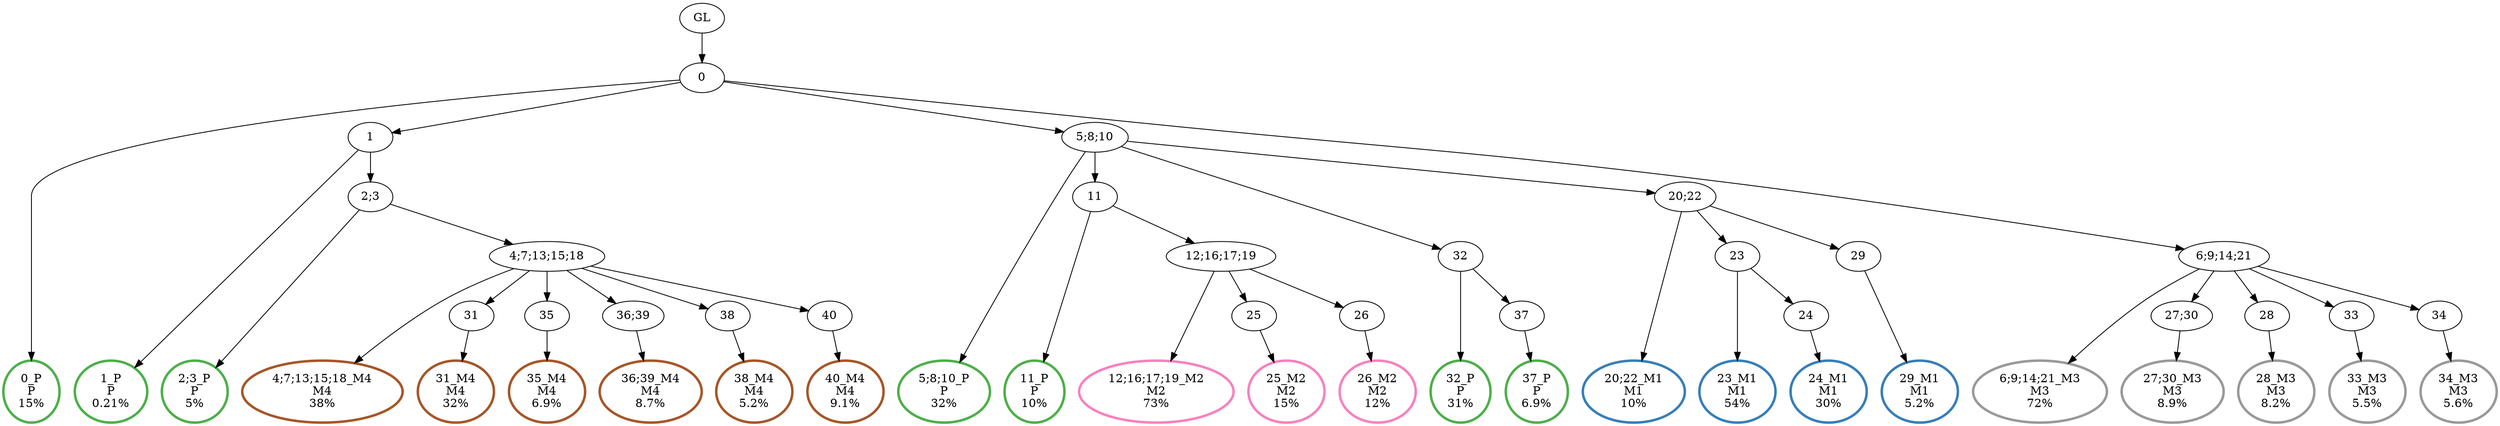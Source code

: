 digraph T {
	{
		rank=same
		48 [penwidth=3,colorscheme=set19,color=3,label="0_P\nP\n15%"]
		46 [penwidth=3,colorscheme=set19,color=3,label="1_P\nP\n0.21%"]
		44 [penwidth=3,colorscheme=set19,color=3,label="2;3_P\nP\n5%"]
		42 [penwidth=3,colorscheme=set19,color=3,label="5;8;10_P\nP\n32%"]
		40 [penwidth=3,colorscheme=set19,color=3,label="11_P\nP\n10%"]
		38 [penwidth=3,colorscheme=set19,color=3,label="32_P\nP\n31%"]
		36 [penwidth=3,colorscheme=set19,color=3,label="37_P\nP\n6.9%"]
		34 [penwidth=3,colorscheme=set19,color=2,label="20;22_M1\nM1\n10%"]
		32 [penwidth=3,colorscheme=set19,color=2,label="23_M1\nM1\n54%"]
		30 [penwidth=3,colorscheme=set19,color=2,label="24_M1\nM1\n30%"]
		28 [penwidth=3,colorscheme=set19,color=2,label="29_M1\nM1\n5.2%"]
		26 [penwidth=3,colorscheme=set19,color=8,label="12;16;17;19_M2\nM2\n73%"]
		24 [penwidth=3,colorscheme=set19,color=8,label="25_M2\nM2\n15%"]
		22 [penwidth=3,colorscheme=set19,color=8,label="26_M2\nM2\n12%"]
		20 [penwidth=3,colorscheme=set19,color=9,label="6;9;14;21_M3\nM3\n72%"]
		18 [penwidth=3,colorscheme=set19,color=9,label="27;30_M3\nM3\n8.9%"]
		16 [penwidth=3,colorscheme=set19,color=9,label="28_M3\nM3\n8.2%"]
		14 [penwidth=3,colorscheme=set19,color=9,label="33_M3\nM3\n5.5%"]
		12 [penwidth=3,colorscheme=set19,color=9,label="34_M3\nM3\n5.6%"]
		10 [penwidth=3,colorscheme=set19,color=7,label="4;7;13;15;18_M4\nM4\n38%"]
		8 [penwidth=3,colorscheme=set19,color=7,label="31_M4\nM4\n32%"]
		6 [penwidth=3,colorscheme=set19,color=7,label="35_M4\nM4\n6.9%"]
		4 [penwidth=3,colorscheme=set19,color=7,label="36;39_M4\nM4\n8.7%"]
		2 [penwidth=3,colorscheme=set19,color=7,label="38_M4\nM4\n5.2%"]
		0 [penwidth=3,colorscheme=set19,color=7,label="40_M4\nM4\n9.1%"]
	}
	50 [label="GL"]
	49 [label="0"]
	47 [label="1"]
	45 [label="2;3"]
	43 [label="5;8;10"]
	41 [label="11"]
	39 [label="32"]
	37 [label="37"]
	35 [label="20;22"]
	33 [label="23"]
	31 [label="24"]
	29 [label="29"]
	27 [label="12;16;17;19"]
	25 [label="25"]
	23 [label="26"]
	21 [label="6;9;14;21"]
	19 [label="27;30"]
	17 [label="28"]
	15 [label="33"]
	13 [label="34"]
	11 [label="4;7;13;15;18"]
	9 [label="31"]
	7 [label="35"]
	5 [label="36;39"]
	3 [label="38"]
	1 [label="40"]
	50 -> 49
	49 -> 48
	49 -> 47
	49 -> 43
	49 -> 21
	47 -> 46
	47 -> 45
	45 -> 44
	45 -> 11
	43 -> 42
	43 -> 41
	43 -> 39
	43 -> 35
	41 -> 40
	41 -> 27
	39 -> 38
	39 -> 37
	37 -> 36
	35 -> 34
	35 -> 33
	35 -> 29
	33 -> 32
	33 -> 31
	31 -> 30
	29 -> 28
	27 -> 26
	27 -> 25
	27 -> 23
	25 -> 24
	23 -> 22
	21 -> 20
	21 -> 19
	21 -> 17
	21 -> 15
	21 -> 13
	19 -> 18
	17 -> 16
	15 -> 14
	13 -> 12
	11 -> 10
	11 -> 9
	11 -> 7
	11 -> 5
	11 -> 3
	11 -> 1
	9 -> 8
	7 -> 6
	5 -> 4
	3 -> 2
	1 -> 0
}
